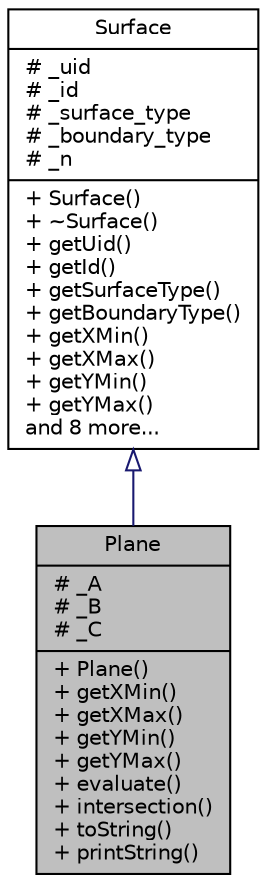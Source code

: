digraph "Plane"
{
  edge [fontname="Helvetica",fontsize="10",labelfontname="Helvetica",labelfontsize="10"];
  node [fontname="Helvetica",fontsize="10",shape=record];
  Node1 [label="{Plane\n|# _A\l# _B\l# _C\l|+ Plane()\l+ getXMin()\l+ getXMax()\l+ getYMin()\l+ getYMax()\l+ evaluate()\l+ intersection()\l+ toString()\l+ printString()\l}",height=0.2,width=0.4,color="black", fillcolor="grey75", style="filled" fontcolor="black"];
  Node2 -> Node1 [dir="back",color="midnightblue",fontsize="10",style="solid",arrowtail="onormal",fontname="Helvetica"];
  Node2 [label="{Surface\n|# _uid\l# _id\l# _surface_type\l# _boundary_type\l# _n\l|+ Surface()\l+ ~Surface()\l+ getUid()\l+ getId()\l+ getSurfaceType()\l+ getBoundaryType()\l+ getXMin()\l+ getXMax()\l+ getYMin()\l+ getYMax()\land 8 more...\l}",height=0.2,width=0.4,color="black", fillcolor="white", style="filled",URL="$classSurface.html",tooltip="Represents a general surface in the 2D xy-plane."];
}
